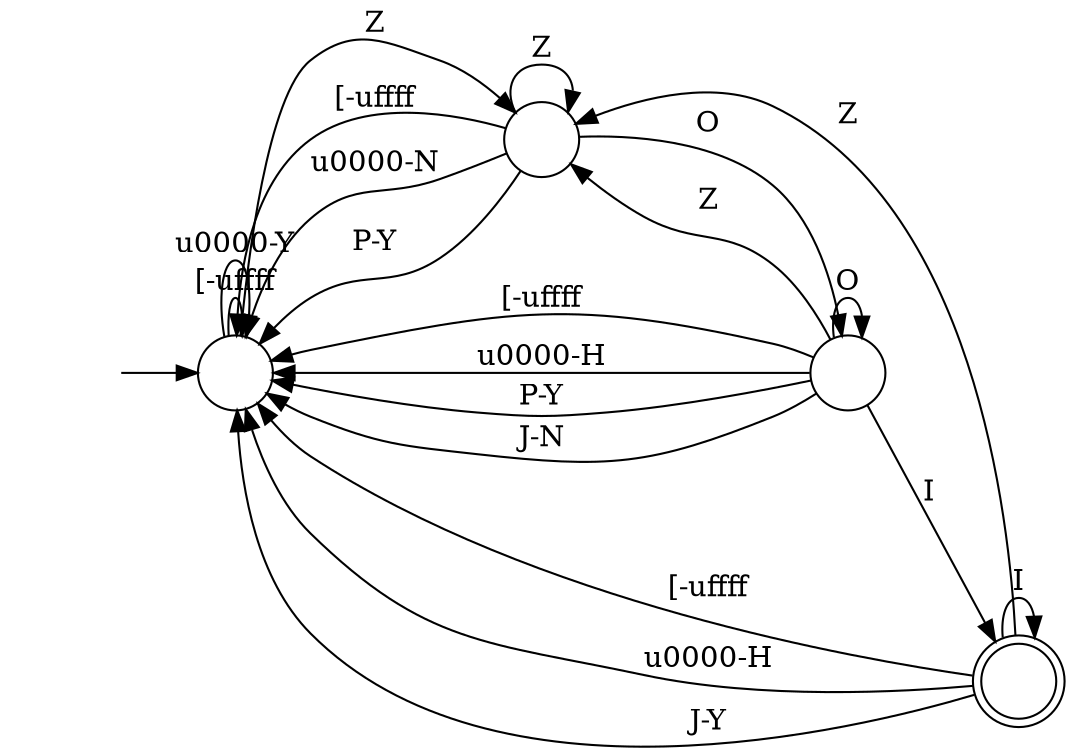 digraph Automaton {
  rankdir = LR;
  0 [shape=circle,label=""];
  initial [shape=plaintext,label=""];
  initial -> 0
  0 -> 0 [label="[-\uffff"]
  0 -> 2 [label="Z"]
  0 -> 0 [label="\u0000-Y"]
  1 [shape=circle,label=""];
  1 -> 0 [label="[-\uffff"]
  1 -> 2 [label="Z"]
  1 -> 0 [label="\u0000-H"]
  1 -> 0 [label="P-Y"]
  1 -> 1 [label="O"]
  1 -> 3 [label="I"]
  1 -> 0 [label="J-N"]
  2 [shape=circle,label=""];
  2 -> 0 [label="[-\uffff"]
  2 -> 2 [label="Z"]
  2 -> 0 [label="\u0000-N"]
  2 -> 0 [label="P-Y"]
  2 -> 1 [label="O"]
  3 [shape=doublecircle,label=""];
  3 -> 0 [label="[-\uffff"]
  3 -> 2 [label="Z"]
  3 -> 0 [label="\u0000-H"]
  3 -> 3 [label="I"]
  3 -> 0 [label="J-Y"]
}
